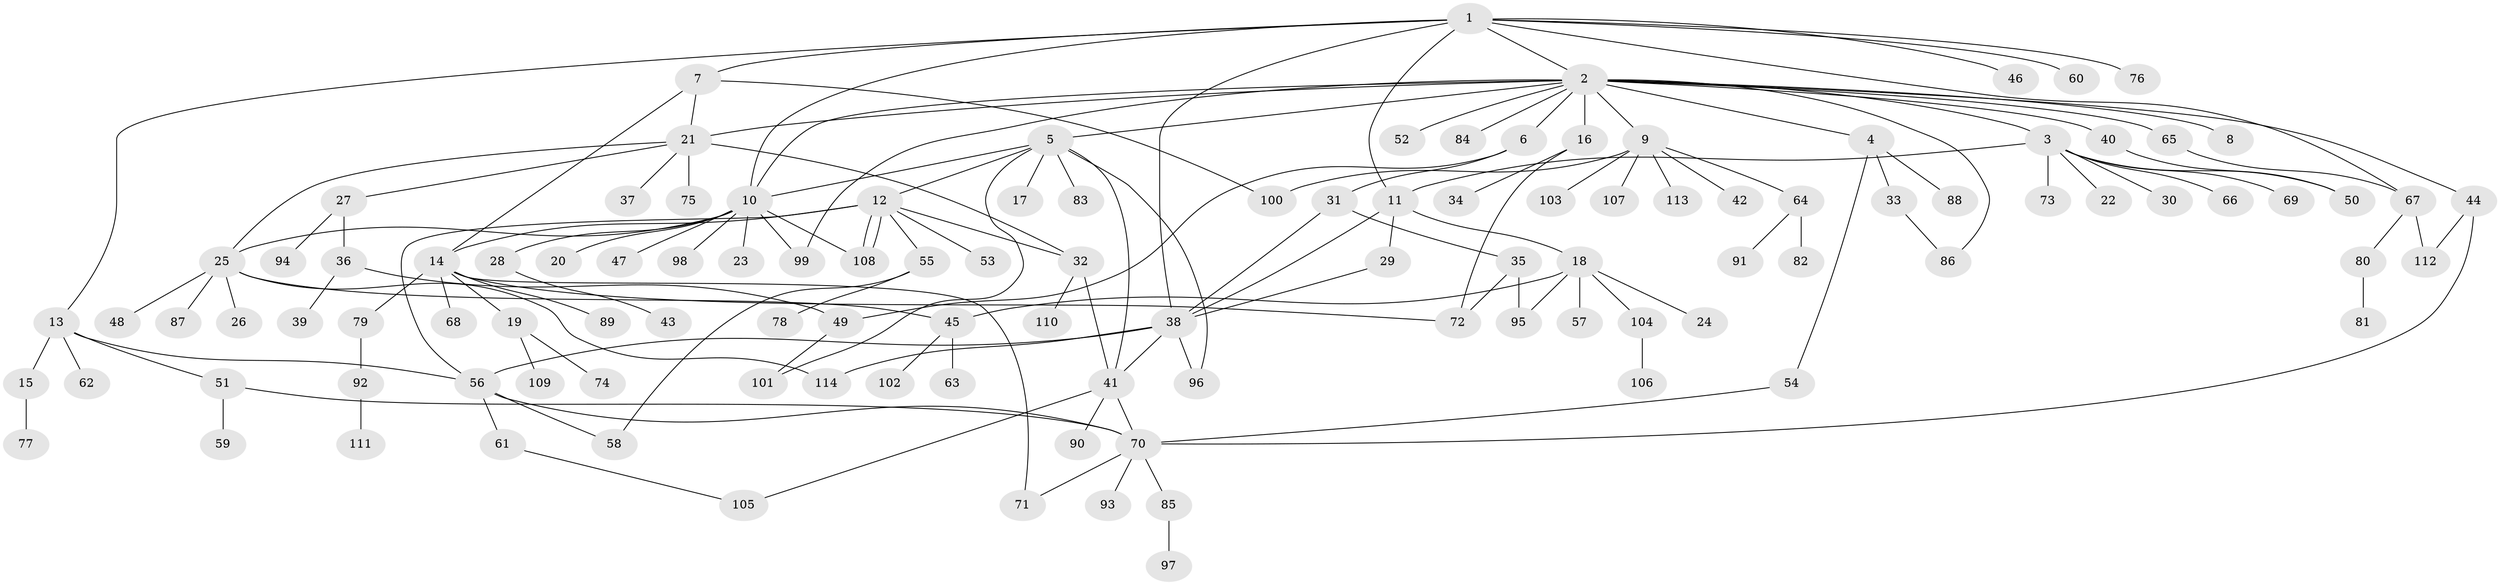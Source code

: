 // Generated by graph-tools (version 1.1) at 2025/14/03/09/25 04:14:38]
// undirected, 114 vertices, 150 edges
graph export_dot {
graph [start="1"]
  node [color=gray90,style=filled];
  1;
  2;
  3;
  4;
  5;
  6;
  7;
  8;
  9;
  10;
  11;
  12;
  13;
  14;
  15;
  16;
  17;
  18;
  19;
  20;
  21;
  22;
  23;
  24;
  25;
  26;
  27;
  28;
  29;
  30;
  31;
  32;
  33;
  34;
  35;
  36;
  37;
  38;
  39;
  40;
  41;
  42;
  43;
  44;
  45;
  46;
  47;
  48;
  49;
  50;
  51;
  52;
  53;
  54;
  55;
  56;
  57;
  58;
  59;
  60;
  61;
  62;
  63;
  64;
  65;
  66;
  67;
  68;
  69;
  70;
  71;
  72;
  73;
  74;
  75;
  76;
  77;
  78;
  79;
  80;
  81;
  82;
  83;
  84;
  85;
  86;
  87;
  88;
  89;
  90;
  91;
  92;
  93;
  94;
  95;
  96;
  97;
  98;
  99;
  100;
  101;
  102;
  103;
  104;
  105;
  106;
  107;
  108;
  109;
  110;
  111;
  112;
  113;
  114;
  1 -- 2;
  1 -- 7;
  1 -- 10;
  1 -- 11;
  1 -- 13;
  1 -- 38;
  1 -- 46;
  1 -- 60;
  1 -- 67;
  1 -- 76;
  2 -- 3;
  2 -- 4;
  2 -- 5;
  2 -- 6;
  2 -- 8;
  2 -- 9;
  2 -- 10;
  2 -- 16;
  2 -- 21;
  2 -- 40;
  2 -- 44;
  2 -- 52;
  2 -- 65;
  2 -- 84;
  2 -- 86;
  2 -- 99;
  3 -- 11;
  3 -- 22;
  3 -- 30;
  3 -- 50;
  3 -- 66;
  3 -- 69;
  3 -- 73;
  4 -- 33;
  4 -- 54;
  4 -- 88;
  5 -- 10;
  5 -- 12;
  5 -- 17;
  5 -- 41;
  5 -- 83;
  5 -- 96;
  5 -- 101;
  6 -- 31;
  6 -- 49;
  7 -- 14;
  7 -- 21;
  7 -- 100;
  9 -- 42;
  9 -- 64;
  9 -- 100;
  9 -- 103;
  9 -- 107;
  9 -- 113;
  10 -- 20;
  10 -- 23;
  10 -- 25;
  10 -- 28;
  10 -- 47;
  10 -- 98;
  10 -- 99;
  10 -- 108;
  11 -- 18;
  11 -- 29;
  11 -- 38;
  12 -- 14;
  12 -- 32;
  12 -- 53;
  12 -- 55;
  12 -- 56;
  12 -- 108;
  12 -- 108;
  13 -- 15;
  13 -- 51;
  13 -- 56;
  13 -- 62;
  14 -- 19;
  14 -- 68;
  14 -- 71;
  14 -- 72;
  14 -- 79;
  14 -- 89;
  15 -- 77;
  16 -- 34;
  16 -- 72;
  18 -- 24;
  18 -- 45;
  18 -- 57;
  18 -- 95;
  18 -- 104;
  19 -- 74;
  19 -- 109;
  21 -- 25;
  21 -- 27;
  21 -- 32;
  21 -- 37;
  21 -- 75;
  25 -- 26;
  25 -- 45;
  25 -- 48;
  25 -- 87;
  25 -- 114;
  27 -- 36;
  27 -- 94;
  28 -- 43;
  29 -- 38;
  31 -- 35;
  31 -- 38;
  32 -- 41;
  32 -- 110;
  33 -- 86;
  35 -- 72;
  35 -- 95;
  36 -- 39;
  36 -- 49;
  38 -- 41;
  38 -- 56;
  38 -- 96;
  38 -- 114;
  40 -- 50;
  41 -- 70;
  41 -- 90;
  41 -- 105;
  44 -- 70;
  44 -- 112;
  45 -- 63;
  45 -- 102;
  49 -- 101;
  51 -- 59;
  51 -- 70;
  54 -- 70;
  55 -- 58;
  55 -- 78;
  56 -- 58;
  56 -- 61;
  56 -- 70;
  61 -- 105;
  64 -- 82;
  64 -- 91;
  65 -- 67;
  67 -- 80;
  67 -- 112;
  70 -- 71;
  70 -- 85;
  70 -- 93;
  79 -- 92;
  80 -- 81;
  85 -- 97;
  92 -- 111;
  104 -- 106;
}
